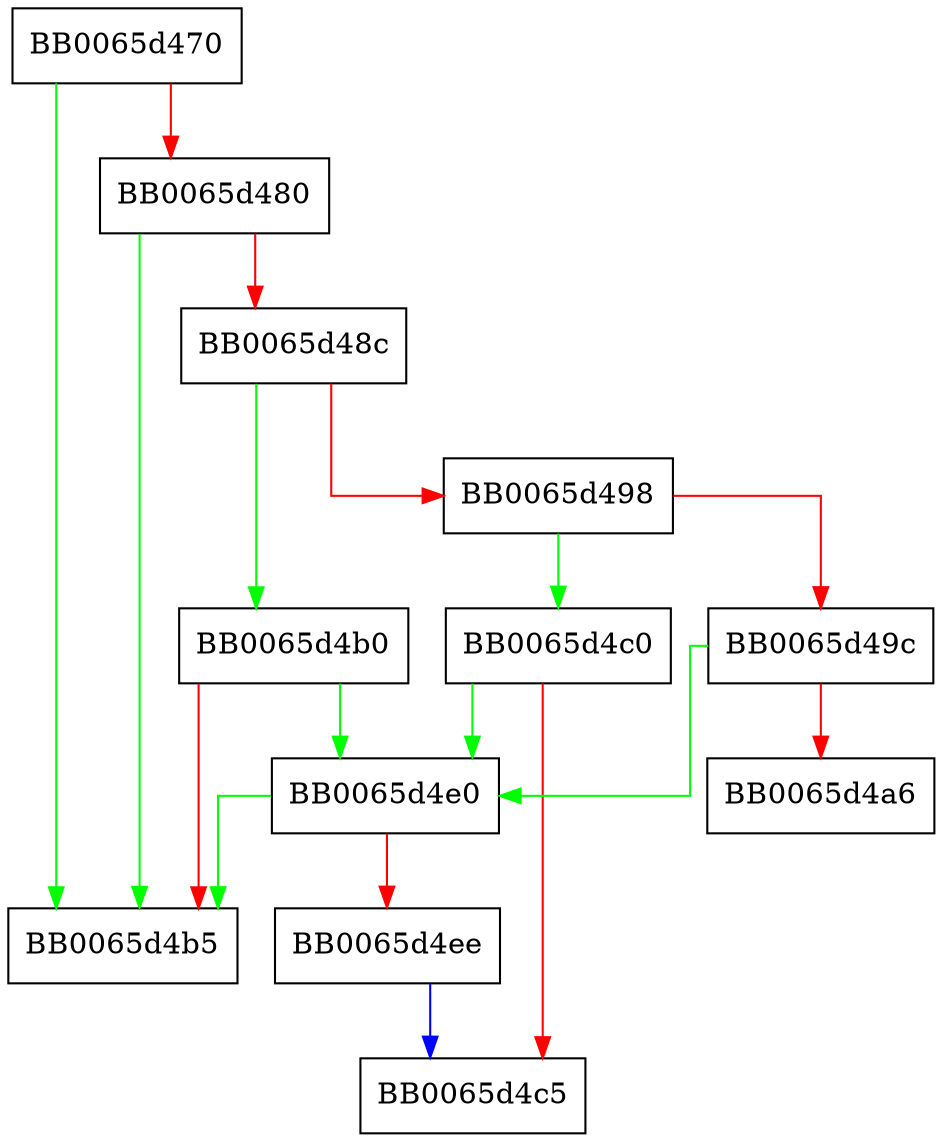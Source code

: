 digraph X509v3_addr_add_inherit {
  node [shape="box"];
  graph [splines=ortho];
  BB0065d470 -> BB0065d4b5 [color="green"];
  BB0065d470 -> BB0065d480 [color="red"];
  BB0065d480 -> BB0065d4b5 [color="green"];
  BB0065d480 -> BB0065d48c [color="red"];
  BB0065d48c -> BB0065d4b0 [color="green"];
  BB0065d48c -> BB0065d498 [color="red"];
  BB0065d498 -> BB0065d4c0 [color="green"];
  BB0065d498 -> BB0065d49c [color="red"];
  BB0065d49c -> BB0065d4e0 [color="green"];
  BB0065d49c -> BB0065d4a6 [color="red"];
  BB0065d4b0 -> BB0065d4e0 [color="green"];
  BB0065d4b0 -> BB0065d4b5 [color="red"];
  BB0065d4c0 -> BB0065d4e0 [color="green"];
  BB0065d4c0 -> BB0065d4c5 [color="red"];
  BB0065d4e0 -> BB0065d4b5 [color="green"];
  BB0065d4e0 -> BB0065d4ee [color="red"];
  BB0065d4ee -> BB0065d4c5 [color="blue"];
}